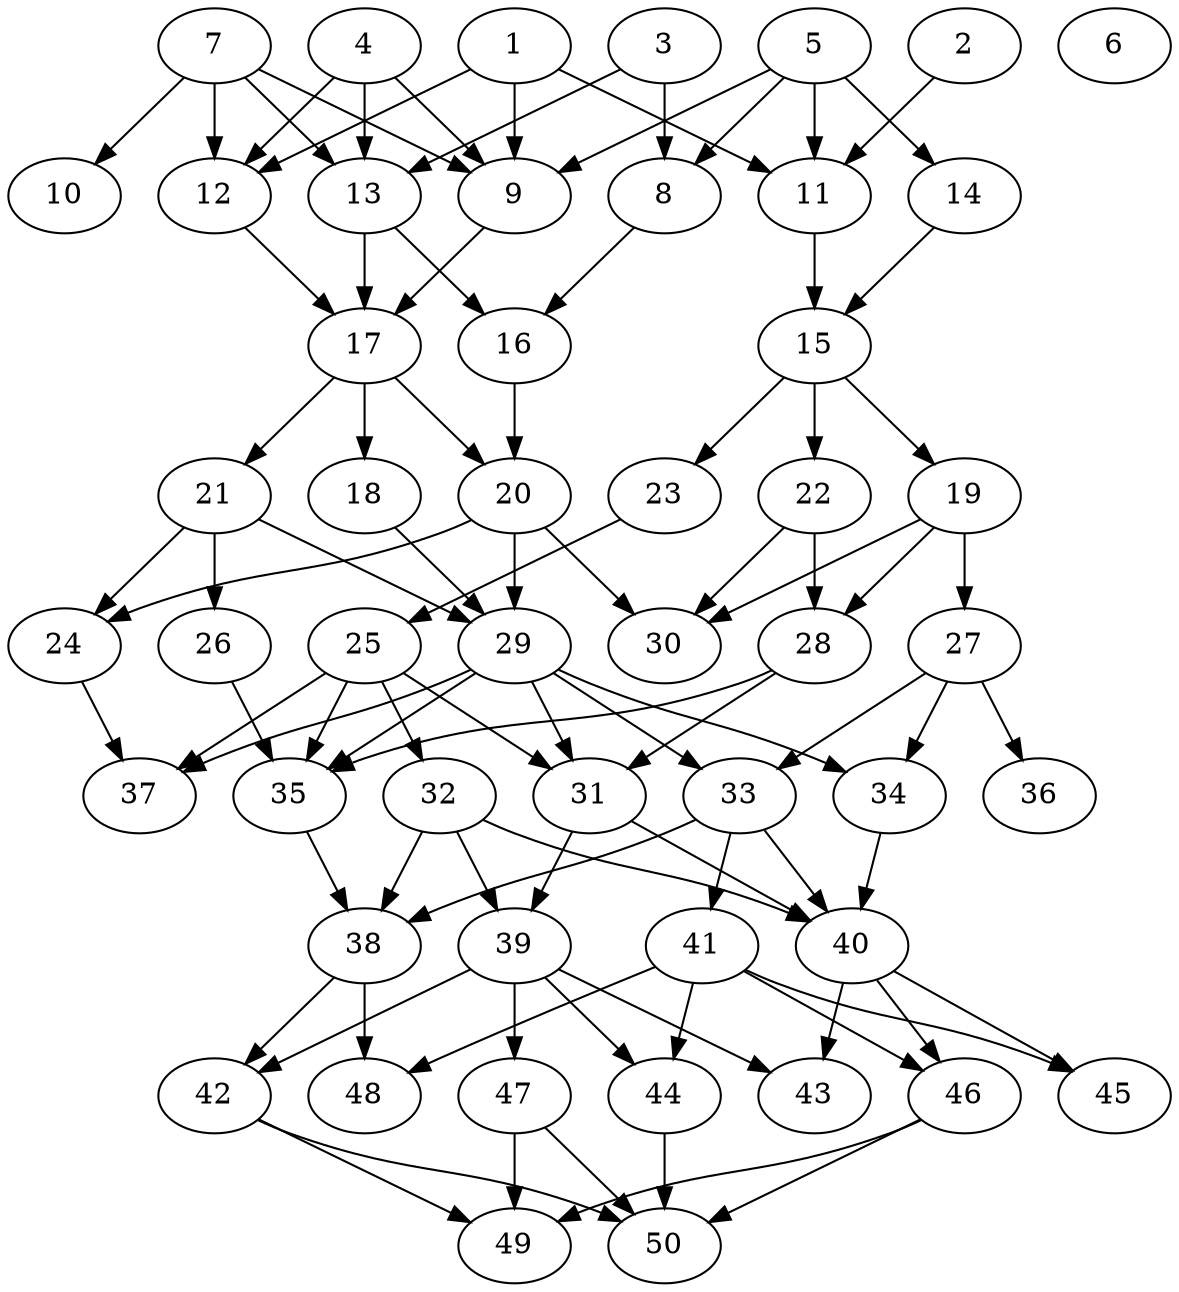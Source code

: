 // DAG automatically generated by daggen at Thu Oct  3 14:07:57 2019
// ./daggen --dot -n 50 --ccr 0.5 --fat 0.5 --regular 0.5 --density 0.5 --mindata 5242880 --maxdata 52428800 
digraph G {
  1 [size="49680384", alpha="0.08", expect_size="24840192"] 
  1 -> 9 [size ="24840192"]
  1 -> 11 [size ="24840192"]
  1 -> 12 [size ="24840192"]
  2 [size="38709248", alpha="0.03", expect_size="19354624"] 
  2 -> 11 [size ="19354624"]
  3 [size="94543872", alpha="0.04", expect_size="47271936"] 
  3 -> 8 [size ="47271936"]
  3 -> 13 [size ="47271936"]
  4 [size="60715008", alpha="0.17", expect_size="30357504"] 
  4 -> 9 [size ="30357504"]
  4 -> 12 [size ="30357504"]
  4 -> 13 [size ="30357504"]
  5 [size="98699264", alpha="0.18", expect_size="49349632"] 
  5 -> 8 [size ="49349632"]
  5 -> 9 [size ="49349632"]
  5 -> 11 [size ="49349632"]
  5 -> 14 [size ="49349632"]
  6 [size="90073088", alpha="0.04", expect_size="45036544"] 
  7 [size="103409664", alpha="0.19", expect_size="51704832"] 
  7 -> 9 [size ="51704832"]
  7 -> 10 [size ="51704832"]
  7 -> 12 [size ="51704832"]
  7 -> 13 [size ="51704832"]
  8 [size="101638144", alpha="0.10", expect_size="50819072"] 
  8 -> 16 [size ="50819072"]
  9 [size="13113344", alpha="0.01", expect_size="6556672"] 
  9 -> 17 [size ="6556672"]
  10 [size="71225344", alpha="0.13", expect_size="35612672"] 
  11 [size="21196800", alpha="0.05", expect_size="10598400"] 
  11 -> 15 [size ="10598400"]
  12 [size="58646528", alpha="0.14", expect_size="29323264"] 
  12 -> 17 [size ="29323264"]
  13 [size="73252864", alpha="0.01", expect_size="36626432"] 
  13 -> 16 [size ="36626432"]
  13 -> 17 [size ="36626432"]
  14 [size="90714112", alpha="0.07", expect_size="45357056"] 
  14 -> 15 [size ="45357056"]
  15 [size="75046912", alpha="0.16", expect_size="37523456"] 
  15 -> 19 [size ="37523456"]
  15 -> 22 [size ="37523456"]
  15 -> 23 [size ="37523456"]
  16 [size="65224704", alpha="0.19", expect_size="32612352"] 
  16 -> 20 [size ="32612352"]
  17 [size="83193856", alpha="0.06", expect_size="41596928"] 
  17 -> 18 [size ="41596928"]
  17 -> 20 [size ="41596928"]
  17 -> 21 [size ="41596928"]
  18 [size="77006848", alpha="0.07", expect_size="38503424"] 
  18 -> 29 [size ="38503424"]
  19 [size="28811264", alpha="0.15", expect_size="14405632"] 
  19 -> 27 [size ="14405632"]
  19 -> 28 [size ="14405632"]
  19 -> 30 [size ="14405632"]
  20 [size="35813376", alpha="0.07", expect_size="17906688"] 
  20 -> 24 [size ="17906688"]
  20 -> 29 [size ="17906688"]
  20 -> 30 [size ="17906688"]
  21 [size="98326528", alpha="0.06", expect_size="49163264"] 
  21 -> 24 [size ="49163264"]
  21 -> 26 [size ="49163264"]
  21 -> 29 [size ="49163264"]
  22 [size="28784640", alpha="0.12", expect_size="14392320"] 
  22 -> 28 [size ="14392320"]
  22 -> 30 [size ="14392320"]
  23 [size="93810688", alpha="0.16", expect_size="46905344"] 
  23 -> 25 [size ="46905344"]
  24 [size="100495360", alpha="0.10", expect_size="50247680"] 
  24 -> 37 [size ="50247680"]
  25 [size="39268352", alpha="0.03", expect_size="19634176"] 
  25 -> 31 [size ="19634176"]
  25 -> 32 [size ="19634176"]
  25 -> 35 [size ="19634176"]
  25 -> 37 [size ="19634176"]
  26 [size="21229568", alpha="0.12", expect_size="10614784"] 
  26 -> 35 [size ="10614784"]
  27 [size="15529984", alpha="0.02", expect_size="7764992"] 
  27 -> 33 [size ="7764992"]
  27 -> 34 [size ="7764992"]
  27 -> 36 [size ="7764992"]
  28 [size="45881344", alpha="0.10", expect_size="22940672"] 
  28 -> 31 [size ="22940672"]
  28 -> 35 [size ="22940672"]
  29 [size="78575616", alpha="0.20", expect_size="39287808"] 
  29 -> 31 [size ="39287808"]
  29 -> 33 [size ="39287808"]
  29 -> 34 [size ="39287808"]
  29 -> 35 [size ="39287808"]
  29 -> 37 [size ="39287808"]
  30 [size="56459264", alpha="0.02", expect_size="28229632"] 
  31 [size="88064000", alpha="0.06", expect_size="44032000"] 
  31 -> 39 [size ="44032000"]
  31 -> 40 [size ="44032000"]
  32 [size="23838720", alpha="0.01", expect_size="11919360"] 
  32 -> 38 [size ="11919360"]
  32 -> 39 [size ="11919360"]
  32 -> 40 [size ="11919360"]
  33 [size="80754688", alpha="0.09", expect_size="40377344"] 
  33 -> 38 [size ="40377344"]
  33 -> 40 [size ="40377344"]
  33 -> 41 [size ="40377344"]
  34 [size="59756544", alpha="0.14", expect_size="29878272"] 
  34 -> 40 [size ="29878272"]
  35 [size="11071488", alpha="0.12", expect_size="5535744"] 
  35 -> 38 [size ="5535744"]
  36 [size="22917120", alpha="0.02", expect_size="11458560"] 
  37 [size="80508928", alpha="0.08", expect_size="40254464"] 
  38 [size="88027136", alpha="0.08", expect_size="44013568"] 
  38 -> 42 [size ="44013568"]
  38 -> 48 [size ="44013568"]
  39 [size="42256384", alpha="0.11", expect_size="21128192"] 
  39 -> 42 [size ="21128192"]
  39 -> 43 [size ="21128192"]
  39 -> 44 [size ="21128192"]
  39 -> 47 [size ="21128192"]
  40 [size="40196096", alpha="0.00", expect_size="20098048"] 
  40 -> 43 [size ="20098048"]
  40 -> 45 [size ="20098048"]
  40 -> 46 [size ="20098048"]
  41 [size="48214016", alpha="0.08", expect_size="24107008"] 
  41 -> 44 [size ="24107008"]
  41 -> 45 [size ="24107008"]
  41 -> 46 [size ="24107008"]
  41 -> 48 [size ="24107008"]
  42 [size="77025280", alpha="0.19", expect_size="38512640"] 
  42 -> 49 [size ="38512640"]
  42 -> 50 [size ="38512640"]
  43 [size="80416768", alpha="0.08", expect_size="40208384"] 
  44 [size="26785792", alpha="0.17", expect_size="13392896"] 
  44 -> 50 [size ="13392896"]
  45 [size="90730496", alpha="0.11", expect_size="45365248"] 
  46 [size="53700608", alpha="0.07", expect_size="26850304"] 
  46 -> 49 [size ="26850304"]
  46 -> 50 [size ="26850304"]
  47 [size="64806912", alpha="0.05", expect_size="32403456"] 
  47 -> 49 [size ="32403456"]
  47 -> 50 [size ="32403456"]
  48 [size="102387712", alpha="0.10", expect_size="51193856"] 
  49 [size="44222464", alpha="0.10", expect_size="22111232"] 
  50 [size="97380352", alpha="0.19", expect_size="48690176"] 
}
